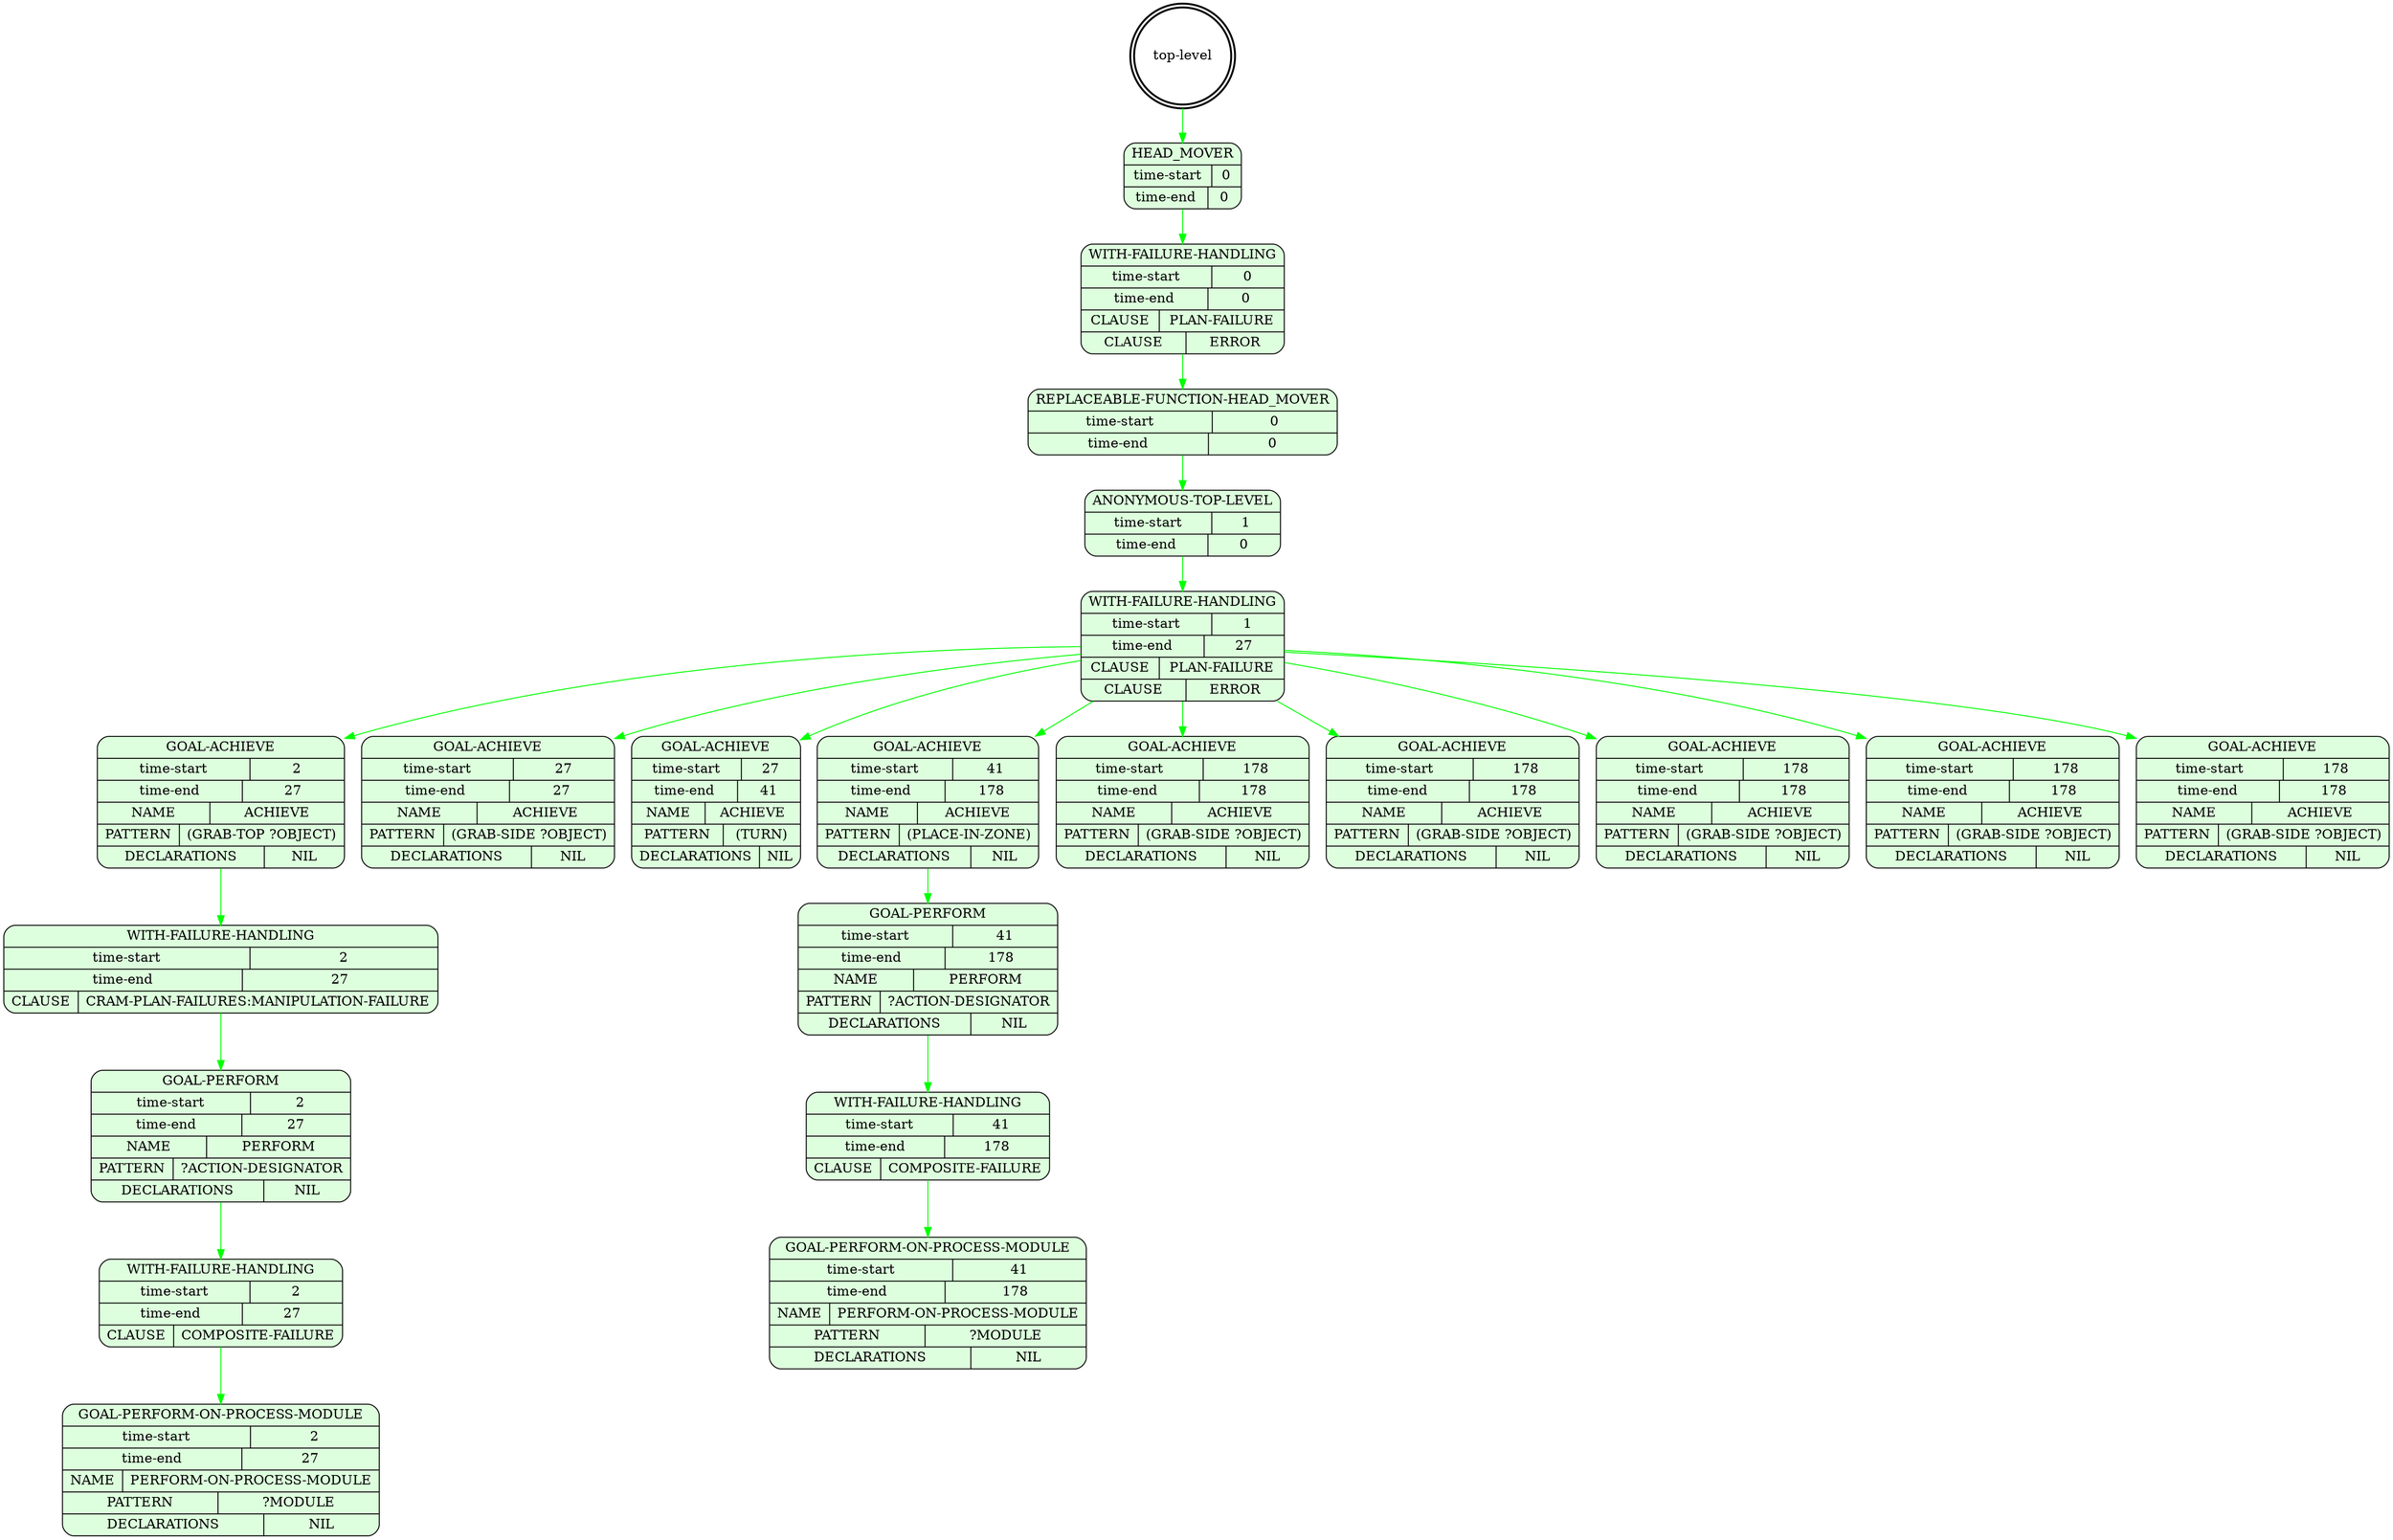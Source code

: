 digraph plangraph_V9s2s7qpMY92zEIX {
  node_Z3rziirCvfXqXTZ4 [shape=doublecircle, style=bold, label="top-level"];

  node_G5v9OPVGIlAp5Sto [shape=Mrecord, style=filled, fillcolor="#ddffdd", label="{HEAD_MOVER|{time-start | 0}|{time-end | 0}}"];
  edge [color="green", label=""];
  node_Z3rziirCvfXqXTZ4 -> node_G5v9OPVGIlAp5Sto;

  node_ojO89YpYkhYqT5eK [shape=Mrecord, style=filled, fillcolor="#ddffdd", label="{WITH-FAILURE-HANDLING|{time-start | 0}|{time-end | 0}|{CLAUSE | PLAN-FAILURE}|{CLAUSE | ERROR}}"];
  edge [color="green", label=""];
  node_G5v9OPVGIlAp5Sto -> node_ojO89YpYkhYqT5eK;

  node_S8tbwW7IA4Rjt8eV [shape=Mrecord, style=filled, fillcolor="#ddffdd", label="{REPLACEABLE-FUNCTION-HEAD_MOVER|{time-start | 0}|{time-end | 0}}"];
  edge [color="green", label=""];
  node_ojO89YpYkhYqT5eK -> node_S8tbwW7IA4Rjt8eV;

  node_FYFG771IJ0MmlNZf [shape=Mrecord, style=filled, fillcolor="#ddffdd", label="{ANONYMOUS-TOP-LEVEL|{time-start | 1}|{time-end | 0}}"];
  edge [color="green", label=""];
  node_S8tbwW7IA4Rjt8eV -> node_FYFG771IJ0MmlNZf;

  node_hZifuofpTVPbg8ne [shape=Mrecord, style=filled, fillcolor="#ddffdd", label="{WITH-FAILURE-HANDLING|{time-start | 1}|{time-end | 27}|{CLAUSE | PLAN-FAILURE}|{CLAUSE | ERROR}}"];
  edge [color="green", label=""];
  node_FYFG771IJ0MmlNZf -> node_hZifuofpTVPbg8ne;

  node_mhWSH0fnP3jUcOeS [shape=Mrecord, style=filled, fillcolor="#ddffdd", label="{GOAL-ACHIEVE|{time-start | 2}|{time-end | 27}|{NAME | ACHIEVE}|{PATTERN | (GRAB-TOP ?OBJECT)}|{DECLARATIONS | NIL}}"];
  edge [color="green", label=""];
  node_hZifuofpTVPbg8ne -> node_mhWSH0fnP3jUcOeS;

  node_xB8qkkMgz93TGsfv [shape=Mrecord, style=filled, fillcolor="#ddffdd", label="{WITH-FAILURE-HANDLING|{time-start | 2}|{time-end | 27}|{CLAUSE | CRAM-PLAN-FAILURES:MANIPULATION-FAILURE}}"];
  edge [color="green", label=""];
  node_mhWSH0fnP3jUcOeS -> node_xB8qkkMgz93TGsfv;

  node_Ns53opPj3JAk3tue [shape=Mrecord, style=filled, fillcolor="#ddffdd", label="{GOAL-PERFORM|{time-start | 2}|{time-end | 27}|{NAME | PERFORM}|{PATTERN | ?ACTION-DESIGNATOR}|{DECLARATIONS | NIL}}"];
  edge [color="green", label=""];
  node_xB8qkkMgz93TGsfv -> node_Ns53opPj3JAk3tue;

  node_GqxBIffKEeQj5LNx [shape=Mrecord, style=filled, fillcolor="#ddffdd", label="{WITH-FAILURE-HANDLING|{time-start | 2}|{time-end | 27}|{CLAUSE | COMPOSITE-FAILURE}}"];
  edge [color="green", label=""];
  node_Ns53opPj3JAk3tue -> node_GqxBIffKEeQj5LNx;

  node_DvEgypBkudywQ76o [shape=Mrecord, style=filled, fillcolor="#ddffdd", label="{GOAL-PERFORM-ON-PROCESS-MODULE|{time-start | 2}|{time-end | 27}|{NAME | PERFORM-ON-PROCESS-MODULE}|{PATTERN | ?MODULE}|{DECLARATIONS | NIL}}"];
  edge [color="green", label=""];
  node_GqxBIffKEeQj5LNx -> node_DvEgypBkudywQ76o;

  node_VhS463nr59XtWlSd [shape=Mrecord, style=filled, fillcolor="#ddffdd", label="{GOAL-ACHIEVE|{time-start | 27}|{time-end | 27}|{NAME | ACHIEVE}|{PATTERN | (GRAB-SIDE ?OBJECT)}|{DECLARATIONS | NIL}}"];
  edge [color="green", label=""];
  node_hZifuofpTVPbg8ne -> node_VhS463nr59XtWlSd;

  node_EkMbhdmcGSDdQYHB [shape=Mrecord, style=filled, fillcolor="#ddffdd", label="{GOAL-ACHIEVE|{time-start | 27}|{time-end | 41}|{NAME | ACHIEVE}|{PATTERN | (TURN)}|{DECLARATIONS | NIL}}"];
  edge [color="green", label=""];
  node_hZifuofpTVPbg8ne -> node_EkMbhdmcGSDdQYHB;

  node_2eDg0CchF8YT2JjP [shape=Mrecord, style=filled, fillcolor="#ddffdd", label="{GOAL-ACHIEVE|{time-start | 41}|{time-end | 178}|{NAME | ACHIEVE}|{PATTERN | (PLACE-IN-ZONE)}|{DECLARATIONS | NIL}}"];
  edge [color="green", label=""];
  node_hZifuofpTVPbg8ne -> node_2eDg0CchF8YT2JjP;

  node_VLcQ4JTjKcXsRLQj [shape=Mrecord, style=filled, fillcolor="#ddffdd", label="{GOAL-PERFORM|{time-start | 41}|{time-end | 178}|{NAME | PERFORM}|{PATTERN | ?ACTION-DESIGNATOR}|{DECLARATIONS | NIL}}"];
  edge [color="green", label=""];
  node_2eDg0CchF8YT2JjP -> node_VLcQ4JTjKcXsRLQj;

  node_xudeZBuJBPlwABqe [shape=Mrecord, style=filled, fillcolor="#ddffdd", label="{WITH-FAILURE-HANDLING|{time-start | 41}|{time-end | 178}|{CLAUSE | COMPOSITE-FAILURE}}"];
  edge [color="green", label=""];
  node_VLcQ4JTjKcXsRLQj -> node_xudeZBuJBPlwABqe;

  node_aJWdBXzj6mQclsXz [shape=Mrecord, style=filled, fillcolor="#ddffdd", label="{GOAL-PERFORM-ON-PROCESS-MODULE|{time-start | 41}|{time-end | 178}|{NAME | PERFORM-ON-PROCESS-MODULE}|{PATTERN | ?MODULE}|{DECLARATIONS | NIL}}"];
  edge [color="green", label=""];
  node_xudeZBuJBPlwABqe -> node_aJWdBXzj6mQclsXz;

  node_1Ft8Upvq4y2AsWHm [shape=Mrecord, style=filled, fillcolor="#ddffdd", label="{GOAL-ACHIEVE|{time-start | 178}|{time-end | 178}|{NAME | ACHIEVE}|{PATTERN | (GRAB-SIDE ?OBJECT)}|{DECLARATIONS | NIL}}"];
  edge [color="green", label=""];
  node_hZifuofpTVPbg8ne -> node_1Ft8Upvq4y2AsWHm;

  node_xBRinBmyM7uKL1oZ [shape=Mrecord, style=filled, fillcolor="#ddffdd", label="{GOAL-ACHIEVE|{time-start | 178}|{time-end | 178}|{NAME | ACHIEVE}|{PATTERN | (GRAB-SIDE ?OBJECT)}|{DECLARATIONS | NIL}}"];
  edge [color="green", label=""];
  node_hZifuofpTVPbg8ne -> node_xBRinBmyM7uKL1oZ;

  node_eyiL9OAXDJQI8D92 [shape=Mrecord, style=filled, fillcolor="#ddffdd", label="{GOAL-ACHIEVE|{time-start | 178}|{time-end | 178}|{NAME | ACHIEVE}|{PATTERN | (GRAB-SIDE ?OBJECT)}|{DECLARATIONS | NIL}}"];
  edge [color="green", label=""];
  node_hZifuofpTVPbg8ne -> node_eyiL9OAXDJQI8D92;

  node_5jif8e3RmmziGvt5 [shape=Mrecord, style=filled, fillcolor="#ddffdd", label="{GOAL-ACHIEVE|{time-start | 178}|{time-end | 178}|{NAME | ACHIEVE}|{PATTERN | (GRAB-SIDE ?OBJECT)}|{DECLARATIONS | NIL}}"];
  edge [color="green", label=""];
  node_hZifuofpTVPbg8ne -> node_5jif8e3RmmziGvt5;

  node_hbkqUcdfuLXHVvot [shape=Mrecord, style=filled, fillcolor="#ddffdd", label="{GOAL-ACHIEVE|{time-start | 178}|{time-end | 178}|{NAME | ACHIEVE}|{PATTERN | (GRAB-SIDE ?OBJECT)}|{DECLARATIONS | NIL}}"];
  edge [color="green", label=""];
  node_hZifuofpTVPbg8ne -> node_hbkqUcdfuLXHVvot;
}
